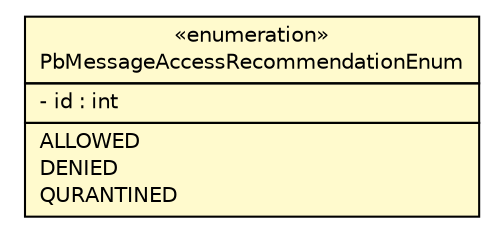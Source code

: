 #!/usr/local/bin/dot
#
# Class diagram 
# Generated by UMLGraph version R5_6 (http://www.umlgraph.org/)
#

digraph G {
	edge [fontname="Helvetica",fontsize=10,labelfontname="Helvetica",labelfontsize=10];
	node [fontname="Helvetica",fontsize=10,shape=plaintext];
	nodesep=0.25;
	ranksep=0.5;
	// org.ietf.nea.pb.message.enums.PbMessageAccessRecommendationEnum
	c97809 [label=<<table title="org.ietf.nea.pb.message.enums.PbMessageAccessRecommendationEnum" border="0" cellborder="1" cellspacing="0" cellpadding="2" port="p" bgcolor="lemonChiffon" href="./PbMessageAccessRecommendationEnum.html">
		<tr><td><table border="0" cellspacing="0" cellpadding="1">
<tr><td align="center" balign="center"> &#171;enumeration&#187; </td></tr>
<tr><td align="center" balign="center"> PbMessageAccessRecommendationEnum </td></tr>
		</table></td></tr>
		<tr><td><table border="0" cellspacing="0" cellpadding="1">
<tr><td align="left" balign="left"> - id : int </td></tr>
		</table></td></tr>
		<tr><td><table border="0" cellspacing="0" cellpadding="1">
<tr><td align="left" balign="left"> ALLOWED </td></tr>
<tr><td align="left" balign="left"> DENIED </td></tr>
<tr><td align="left" balign="left"> QURANTINED </td></tr>
		</table></td></tr>
		</table>>, URL="./PbMessageAccessRecommendationEnum.html", fontname="Helvetica", fontcolor="black", fontsize=10.0];
}


